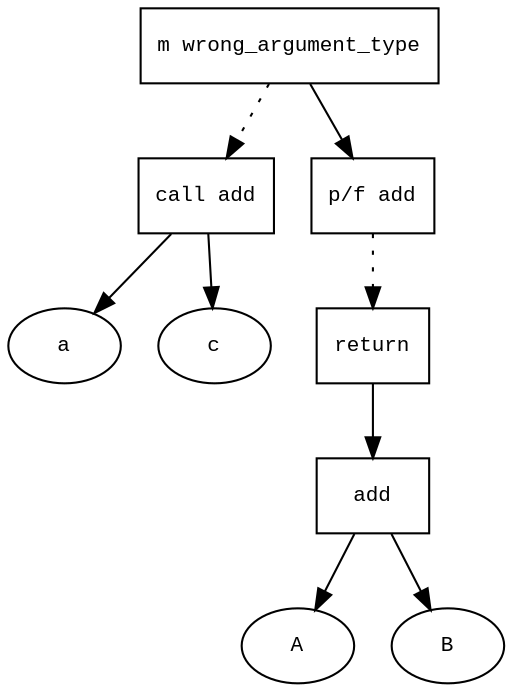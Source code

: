 digraph AST {
  graph [fontname="Times New Roman",fontsize=10];
  node  [fontname="Courier New",fontsize=10];
  edge  [fontname="Times New Roman",fontsize=10];

  node0 [label="m wrong_argument_type",shape=box];
  node10 [label="call add",shape=box];
  node11 [label="a",shape=ellipse];
  node10->node11;
  node12 [label="c",shape=ellipse];
  node10->node12;
  node0 -> node10 [style=dotted];
  node3 [label="p/f add",shape=box];
  node9 [label="return",shape=box];
  node8 [label="add",shape=box];
  node6 [label="A",shape=ellipse];
  node8->node6;
  node7 [label="B",shape=ellipse];
  node8->node7;
  node9->node8;
  node3 -> node9 [style=dotted];
  node0 -> node3;
}
